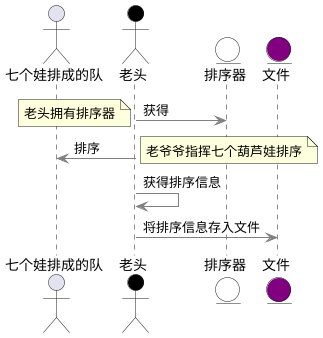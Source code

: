 @startuml
actor       七个娃排成的队 as hulu
actor        老头   as oldman  #Black 
entity      排序器 as sort #White
entity      文件 as txt #Purple

oldman -[#Grey]> sort : 获得
note left: 老头拥有排序器

oldman -[#Grey]> hulu : 排序
note right:老爷爷指挥七个葫芦娃排序

oldman -[#Grey]> oldman: 获得排序信息

oldman -[#Grey]> txt: 将排序信息存入文件
@enduml